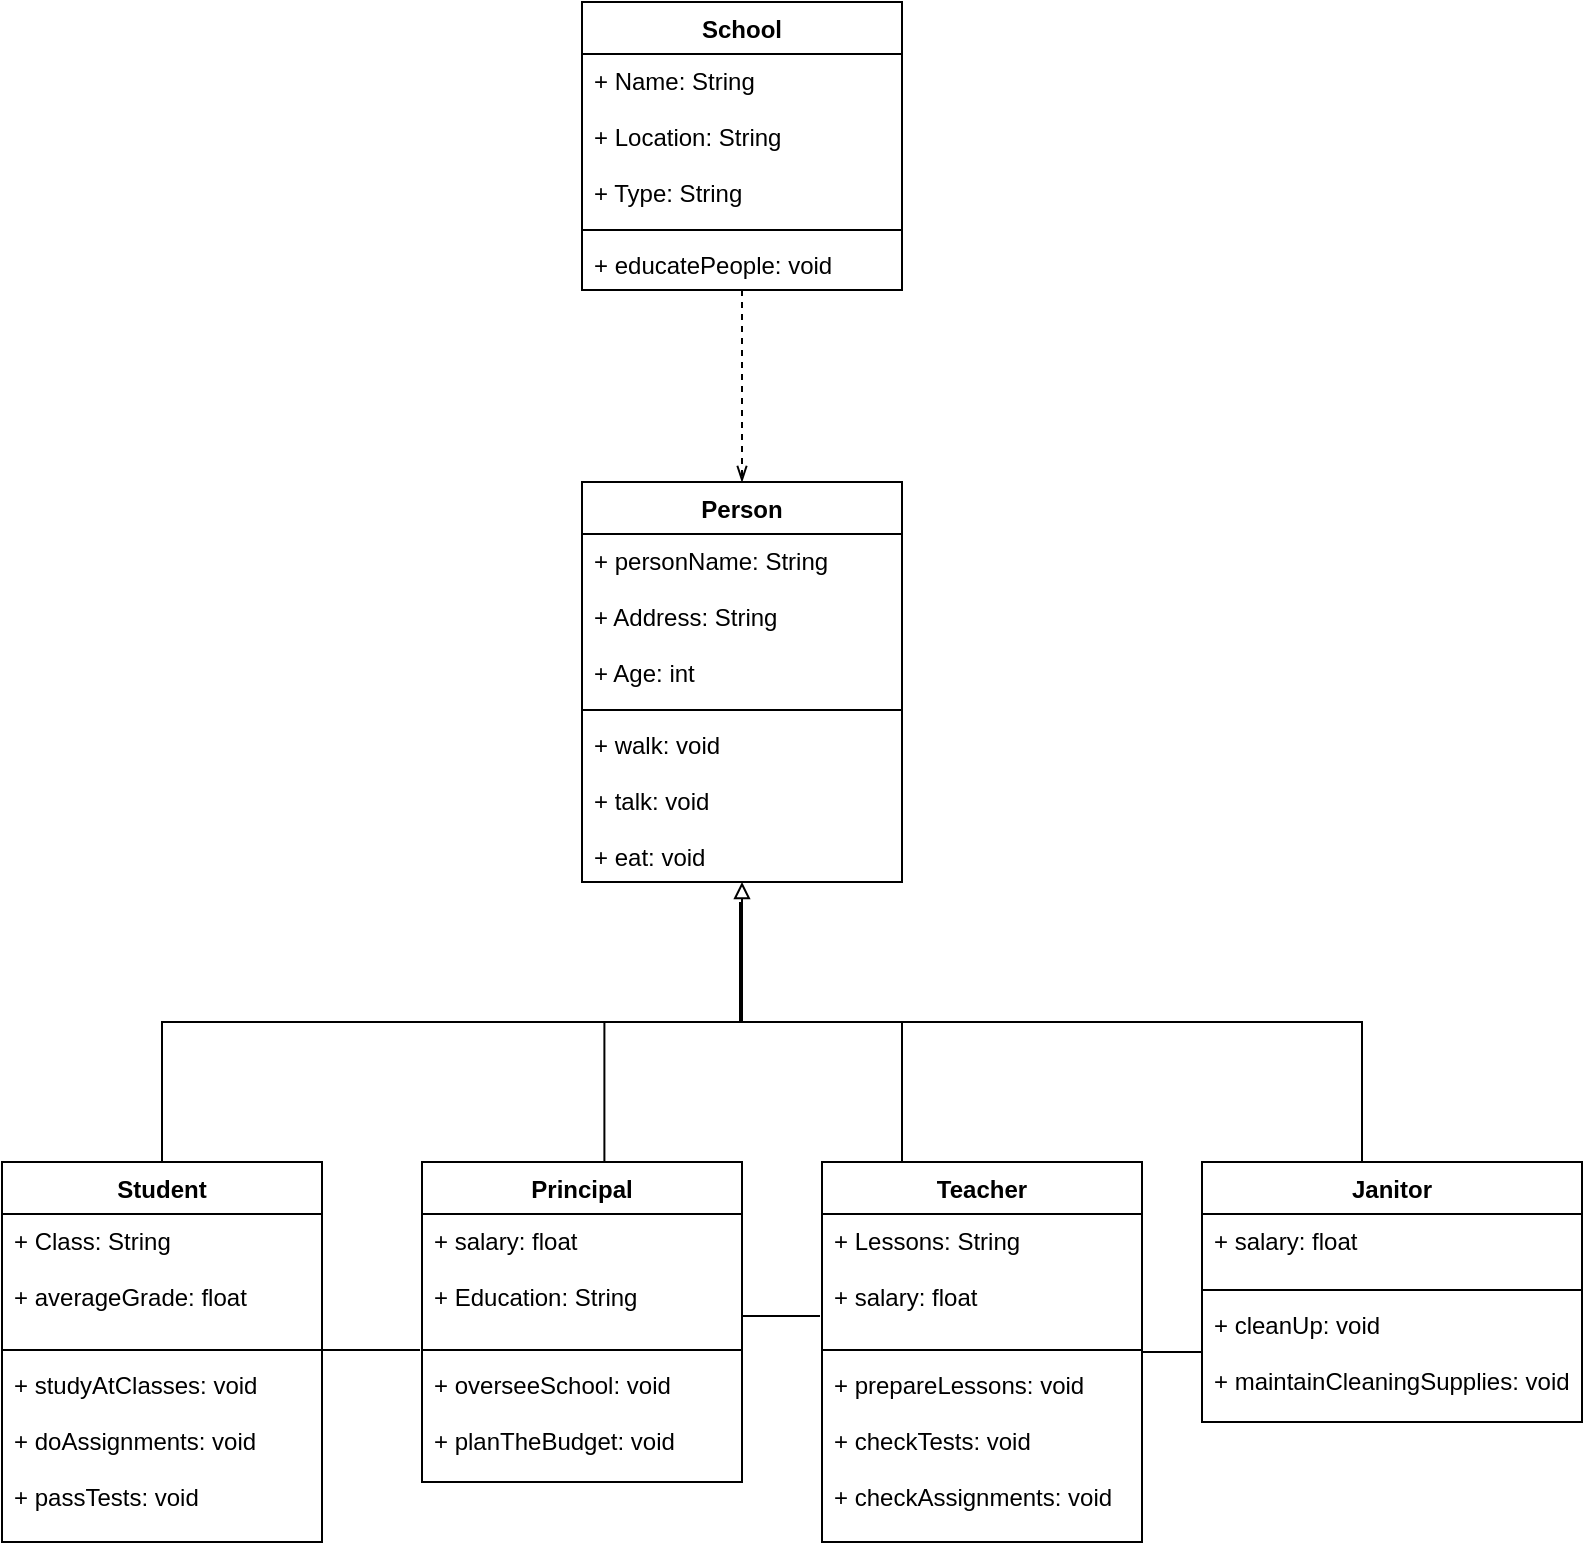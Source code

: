 <mxfile version="14.9.1" type="github"><diagram id="iPvYwGM5MyY8Q0_ILBE_" name="Page-1"><mxGraphModel dx="782" dy="436" grid="1" gridSize="10" guides="1" tooltips="1" connect="1" arrows="1" fold="1" page="1" pageScale="1" pageWidth="850" pageHeight="1100" math="0" shadow="0"><root><mxCell id="0"/><mxCell id="1" parent="0"/><mxCell id="jyx5_SuMhQMb1elELxep-36" style="edgeStyle=orthogonalEdgeStyle;rounded=0;orthogonalLoop=1;jettySize=auto;html=1;endArrow=none;endFill=0;entryX=0.57;entryY=0.005;entryDx=0;entryDy=0;entryPerimeter=0;" edge="1" parent="1" target="jyx5_SuMhQMb1elELxep-14"><mxGeometry relative="1" as="geometry"><mxPoint x="330" y="590" as="targetPoint"/><mxPoint x="399" y="490" as="sourcePoint"/><Array as="points"><mxPoint x="399" y="550"/><mxPoint x="331" y="550"/></Array></mxGeometry></mxCell><mxCell id="jyx5_SuMhQMb1elELxep-37" style="edgeStyle=orthogonalEdgeStyle;rounded=0;orthogonalLoop=1;jettySize=auto;html=1;entryX=0.25;entryY=0;entryDx=0;entryDy=0;endArrow=none;endFill=0;" edge="1" parent="1" target="jyx5_SuMhQMb1elELxep-18"><mxGeometry relative="1" as="geometry"><mxPoint x="400" y="490" as="sourcePoint"/><Array as="points"><mxPoint x="400" y="550"/><mxPoint x="480" y="550"/></Array></mxGeometry></mxCell><mxCell id="jyx5_SuMhQMb1elELxep-39" style="edgeStyle=orthogonalEdgeStyle;rounded=0;orthogonalLoop=1;jettySize=auto;html=1;endArrow=none;endFill=0;startArrow=block;startFill=0;" edge="1" parent="1" source="jyx5_SuMhQMb1elELxep-1" target="jyx5_SuMhQMb1elELxep-26"><mxGeometry relative="1" as="geometry"><Array as="points"><mxPoint x="400" y="550"/><mxPoint x="710" y="550"/></Array></mxGeometry></mxCell><mxCell id="jyx5_SuMhQMb1elELxep-40" style="edgeStyle=orthogonalEdgeStyle;rounded=0;orthogonalLoop=1;jettySize=auto;html=1;endArrow=none;endFill=0;" edge="1" parent="1" target="jyx5_SuMhQMb1elELxep-10"><mxGeometry relative="1" as="geometry"><mxPoint x="400" y="490" as="sourcePoint"/><Array as="points"><mxPoint x="400" y="550"/><mxPoint x="110" y="550"/></Array></mxGeometry></mxCell><mxCell id="jyx5_SuMhQMb1elELxep-1" value="Person" style="swimlane;fontStyle=1;align=center;verticalAlign=top;childLayout=stackLayout;horizontal=1;startSize=26;horizontalStack=0;resizeParent=1;resizeParentMax=0;resizeLast=0;collapsible=1;marginBottom=0;" vertex="1" parent="1"><mxGeometry x="320" y="280" width="160" height="200" as="geometry"/></mxCell><mxCell id="jyx5_SuMhQMb1elELxep-2" value="+ personName: String&#10;&#10;+ Address: String&#10;&#10;+ Age: int" style="text;strokeColor=none;fillColor=none;align=left;verticalAlign=top;spacingLeft=4;spacingRight=4;overflow=hidden;rotatable=0;points=[[0,0.5],[1,0.5]];portConstraint=eastwest;" vertex="1" parent="jyx5_SuMhQMb1elELxep-1"><mxGeometry y="26" width="160" height="84" as="geometry"/></mxCell><mxCell id="jyx5_SuMhQMb1elELxep-3" value="" style="line;strokeWidth=1;fillColor=none;align=left;verticalAlign=middle;spacingTop=-1;spacingLeft=3;spacingRight=3;rotatable=0;labelPosition=right;points=[];portConstraint=eastwest;" vertex="1" parent="jyx5_SuMhQMb1elELxep-1"><mxGeometry y="110" width="160" height="8" as="geometry"/></mxCell><mxCell id="jyx5_SuMhQMb1elELxep-4" value="+ walk: void&#10;&#10;+ talk: void&#10;&#10;+ eat: void&#10;" style="text;strokeColor=none;fillColor=none;align=left;verticalAlign=top;spacingLeft=4;spacingRight=4;overflow=hidden;rotatable=0;points=[[0,0.5],[1,0.5]];portConstraint=eastwest;" vertex="1" parent="jyx5_SuMhQMb1elELxep-1"><mxGeometry y="118" width="160" height="82" as="geometry"/></mxCell><mxCell id="jyx5_SuMhQMb1elELxep-30" style="edgeStyle=orthogonalEdgeStyle;rounded=0;orthogonalLoop=1;jettySize=auto;html=1;entryX=0.5;entryY=0;entryDx=0;entryDy=0;dashed=1;endArrow=openThin;endFill=0;" edge="1" parent="1" source="jyx5_SuMhQMb1elELxep-6" target="jyx5_SuMhQMb1elELxep-1"><mxGeometry relative="1" as="geometry"/></mxCell><mxCell id="jyx5_SuMhQMb1elELxep-6" value="School" style="swimlane;fontStyle=1;align=center;verticalAlign=top;childLayout=stackLayout;horizontal=1;startSize=26;horizontalStack=0;resizeParent=1;resizeParentMax=0;resizeLast=0;collapsible=1;marginBottom=0;" vertex="1" parent="1"><mxGeometry x="320" y="40" width="160" height="144" as="geometry"/></mxCell><mxCell id="jyx5_SuMhQMb1elELxep-7" value="+ Name: String&#10;&#10;+ Location: String&#10;&#10;+ Type: String" style="text;strokeColor=none;fillColor=none;align=left;verticalAlign=top;spacingLeft=4;spacingRight=4;overflow=hidden;rotatable=0;points=[[0,0.5],[1,0.5]];portConstraint=eastwest;" vertex="1" parent="jyx5_SuMhQMb1elELxep-6"><mxGeometry y="26" width="160" height="84" as="geometry"/></mxCell><mxCell id="jyx5_SuMhQMb1elELxep-8" value="" style="line;strokeWidth=1;fillColor=none;align=left;verticalAlign=middle;spacingTop=-1;spacingLeft=3;spacingRight=3;rotatable=0;labelPosition=right;points=[];portConstraint=eastwest;" vertex="1" parent="jyx5_SuMhQMb1elELxep-6"><mxGeometry y="110" width="160" height="8" as="geometry"/></mxCell><mxCell id="jyx5_SuMhQMb1elELxep-9" value="+ educatePeople: void" style="text;strokeColor=none;fillColor=none;align=left;verticalAlign=top;spacingLeft=4;spacingRight=4;overflow=hidden;rotatable=0;points=[[0,0.5],[1,0.5]];portConstraint=eastwest;" vertex="1" parent="jyx5_SuMhQMb1elELxep-6"><mxGeometry y="118" width="160" height="26" as="geometry"/></mxCell><mxCell id="jyx5_SuMhQMb1elELxep-32" style="edgeStyle=orthogonalEdgeStyle;rounded=0;orthogonalLoop=1;jettySize=auto;html=1;endArrow=none;endFill=0;" edge="1" parent="1" source="jyx5_SuMhQMb1elELxep-10"><mxGeometry relative="1" as="geometry"><mxPoint x="239" y="714" as="targetPoint"/><Array as="points"><mxPoint x="230" y="714"/><mxPoint x="230" y="714"/></Array></mxGeometry></mxCell><mxCell id="jyx5_SuMhQMb1elELxep-10" value="Student" style="swimlane;fontStyle=1;align=center;verticalAlign=top;childLayout=stackLayout;horizontal=1;startSize=26;horizontalStack=0;resizeParent=1;resizeParentMax=0;resizeLast=0;collapsible=1;marginBottom=0;" vertex="1" parent="1"><mxGeometry x="30" y="620" width="160" height="190" as="geometry"/></mxCell><mxCell id="jyx5_SuMhQMb1elELxep-11" value="+ Class: String&#10;&#10;+ averageGrade: float" style="text;strokeColor=none;fillColor=none;align=left;verticalAlign=top;spacingLeft=4;spacingRight=4;overflow=hidden;rotatable=0;points=[[0,0.5],[1,0.5]];portConstraint=eastwest;" vertex="1" parent="jyx5_SuMhQMb1elELxep-10"><mxGeometry y="26" width="160" height="64" as="geometry"/></mxCell><mxCell id="jyx5_SuMhQMb1elELxep-12" value="" style="line;strokeWidth=1;fillColor=none;align=left;verticalAlign=middle;spacingTop=-1;spacingLeft=3;spacingRight=3;rotatable=0;labelPosition=right;points=[];portConstraint=eastwest;" vertex="1" parent="jyx5_SuMhQMb1elELxep-10"><mxGeometry y="90" width="160" height="8" as="geometry"/></mxCell><mxCell id="jyx5_SuMhQMb1elELxep-13" value="+ studyAtClasses: void&#10;&#10;+ doAssignments: void &#10;&#10;+ passTests: void" style="text;strokeColor=none;fillColor=none;align=left;verticalAlign=top;spacingLeft=4;spacingRight=4;overflow=hidden;rotatable=0;points=[[0,0.5],[1,0.5]];portConstraint=eastwest;" vertex="1" parent="jyx5_SuMhQMb1elELxep-10"><mxGeometry y="98" width="160" height="92" as="geometry"/></mxCell><mxCell id="jyx5_SuMhQMb1elELxep-34" style="edgeStyle=orthogonalEdgeStyle;rounded=0;orthogonalLoop=1;jettySize=auto;html=1;endArrow=none;endFill=0;" edge="1" parent="1" source="jyx5_SuMhQMb1elELxep-14"><mxGeometry relative="1" as="geometry"><mxPoint x="439" y="697" as="targetPoint"/><Array as="points"><mxPoint x="400" y="697"/><mxPoint x="400" y="697"/></Array></mxGeometry></mxCell><mxCell id="jyx5_SuMhQMb1elELxep-14" value="Principal" style="swimlane;fontStyle=1;align=center;verticalAlign=top;childLayout=stackLayout;horizontal=1;startSize=26;horizontalStack=0;resizeParent=1;resizeParentMax=0;resizeLast=0;collapsible=1;marginBottom=0;" vertex="1" parent="1"><mxGeometry x="240" y="620" width="160" height="160" as="geometry"/></mxCell><mxCell id="jyx5_SuMhQMb1elELxep-15" value="+ salary: float&#10;&#10;+ Education: String" style="text;strokeColor=none;fillColor=none;align=left;verticalAlign=top;spacingLeft=4;spacingRight=4;overflow=hidden;rotatable=0;points=[[0,0.5],[1,0.5]];portConstraint=eastwest;" vertex="1" parent="jyx5_SuMhQMb1elELxep-14"><mxGeometry y="26" width="160" height="64" as="geometry"/></mxCell><mxCell id="jyx5_SuMhQMb1elELxep-16" value="" style="line;strokeWidth=1;fillColor=none;align=left;verticalAlign=middle;spacingTop=-1;spacingLeft=3;spacingRight=3;rotatable=0;labelPosition=right;points=[];portConstraint=eastwest;" vertex="1" parent="jyx5_SuMhQMb1elELxep-14"><mxGeometry y="90" width="160" height="8" as="geometry"/></mxCell><mxCell id="jyx5_SuMhQMb1elELxep-17" value="+ overseeSchool: void&#10;&#10;+ planTheBudget: void" style="text;strokeColor=none;fillColor=none;align=left;verticalAlign=top;spacingLeft=4;spacingRight=4;overflow=hidden;rotatable=0;points=[[0,0.5],[1,0.5]];portConstraint=eastwest;" vertex="1" parent="jyx5_SuMhQMb1elELxep-14"><mxGeometry y="98" width="160" height="62" as="geometry"/></mxCell><mxCell id="jyx5_SuMhQMb1elELxep-35" style="edgeStyle=orthogonalEdgeStyle;rounded=0;orthogonalLoop=1;jettySize=auto;html=1;entryX=0;entryY=0.5;entryDx=0;entryDy=0;endArrow=none;endFill=0;" edge="1" parent="1" source="jyx5_SuMhQMb1elELxep-18" target="jyx5_SuMhQMb1elELxep-29"><mxGeometry relative="1" as="geometry"><Array as="points"><mxPoint x="630" y="715"/></Array></mxGeometry></mxCell><mxCell id="jyx5_SuMhQMb1elELxep-18" value="Teacher" style="swimlane;fontStyle=1;align=center;verticalAlign=top;childLayout=stackLayout;horizontal=1;startSize=26;horizontalStack=0;resizeParent=1;resizeParentMax=0;resizeLast=0;collapsible=1;marginBottom=0;" vertex="1" parent="1"><mxGeometry x="440" y="620" width="160" height="190" as="geometry"/></mxCell><mxCell id="jyx5_SuMhQMb1elELxep-19" value="+ Lessons: String&#10;&#10;+ salary: float" style="text;strokeColor=none;fillColor=none;align=left;verticalAlign=top;spacingLeft=4;spacingRight=4;overflow=hidden;rotatable=0;points=[[0,0.5],[1,0.5]];portConstraint=eastwest;" vertex="1" parent="jyx5_SuMhQMb1elELxep-18"><mxGeometry y="26" width="160" height="64" as="geometry"/></mxCell><mxCell id="jyx5_SuMhQMb1elELxep-20" value="" style="line;strokeWidth=1;fillColor=none;align=left;verticalAlign=middle;spacingTop=-1;spacingLeft=3;spacingRight=3;rotatable=0;labelPosition=right;points=[];portConstraint=eastwest;" vertex="1" parent="jyx5_SuMhQMb1elELxep-18"><mxGeometry y="90" width="160" height="8" as="geometry"/></mxCell><mxCell id="jyx5_SuMhQMb1elELxep-21" value="+ prepareLessons: void&#10;&#10;+ checkTests: void&#10;&#10;+ checkAssignments: void" style="text;strokeColor=none;fillColor=none;align=left;verticalAlign=top;spacingLeft=4;spacingRight=4;overflow=hidden;rotatable=0;points=[[0,0.5],[1,0.5]];portConstraint=eastwest;" vertex="1" parent="jyx5_SuMhQMb1elELxep-18"><mxGeometry y="98" width="160" height="92" as="geometry"/></mxCell><mxCell id="jyx5_SuMhQMb1elELxep-26" value="Janitor" style="swimlane;fontStyle=1;align=center;verticalAlign=top;childLayout=stackLayout;horizontal=1;startSize=26;horizontalStack=0;resizeParent=1;resizeParentMax=0;resizeLast=0;collapsible=1;marginBottom=0;" vertex="1" parent="1"><mxGeometry x="630" y="620" width="190" height="130" as="geometry"/></mxCell><mxCell id="jyx5_SuMhQMb1elELxep-27" value="+ salary: float&#10;&#10;" style="text;strokeColor=none;fillColor=none;align=left;verticalAlign=top;spacingLeft=4;spacingRight=4;overflow=hidden;rotatable=0;points=[[0,0.5],[1,0.5]];portConstraint=eastwest;" vertex="1" parent="jyx5_SuMhQMb1elELxep-26"><mxGeometry y="26" width="190" height="34" as="geometry"/></mxCell><mxCell id="jyx5_SuMhQMb1elELxep-28" value="" style="line;strokeWidth=1;fillColor=none;align=left;verticalAlign=middle;spacingTop=-1;spacingLeft=3;spacingRight=3;rotatable=0;labelPosition=right;points=[];portConstraint=eastwest;" vertex="1" parent="jyx5_SuMhQMb1elELxep-26"><mxGeometry y="60" width="190" height="8" as="geometry"/></mxCell><mxCell id="jyx5_SuMhQMb1elELxep-29" value="+ cleanUp: void&#10;&#10;+ maintainCleaningSupplies: void" style="text;strokeColor=none;fillColor=none;align=left;verticalAlign=top;spacingLeft=4;spacingRight=4;overflow=hidden;rotatable=0;points=[[0,0.5],[1,0.5]];portConstraint=eastwest;" vertex="1" parent="jyx5_SuMhQMb1elELxep-26"><mxGeometry y="68" width="190" height="62" as="geometry"/></mxCell></root></mxGraphModel></diagram></mxfile>